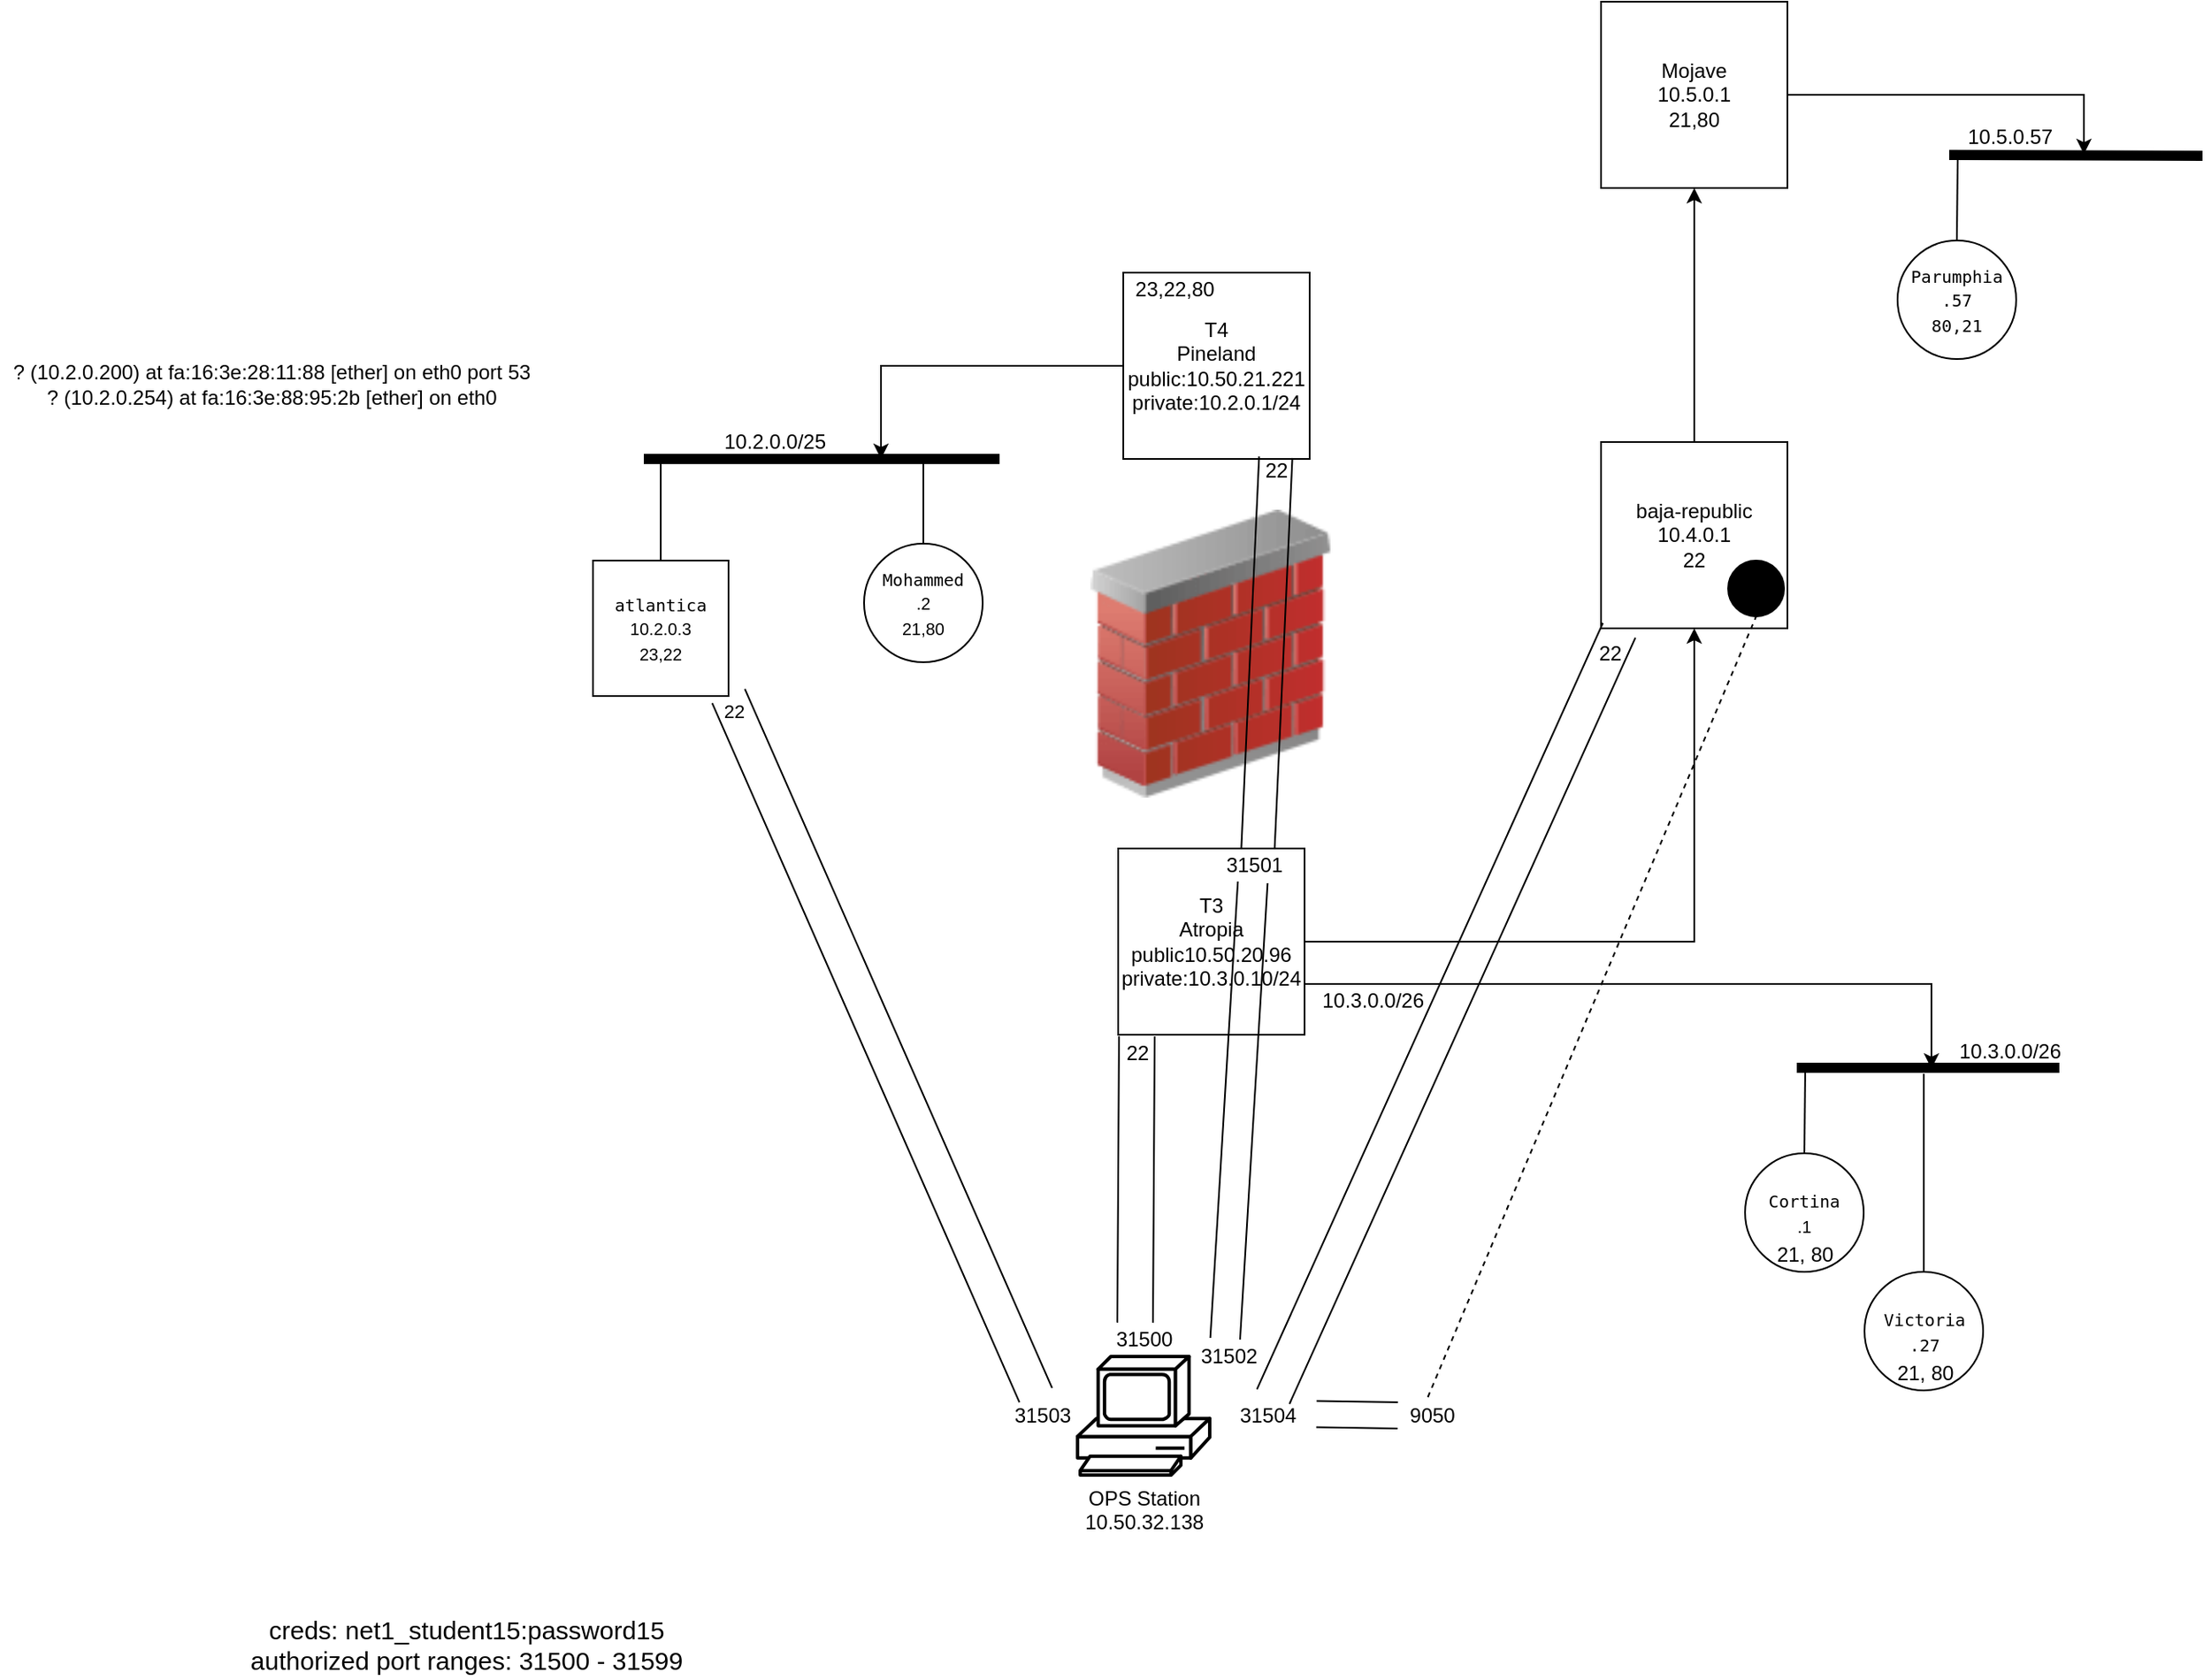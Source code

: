 <mxfile version="12.3.2" type="device" pages="2"><diagram id="91ohlkgHQXb2nLM_6oYO" name="Page-1"><mxGraphModel dx="3224" dy="1204" grid="1" gridSize="10" guides="1" tooltips="1" connect="1" arrows="1" fold="1" page="1" pageScale="1" pageWidth="850" pageHeight="1100" math="0" shadow="0"><root><mxCell id="0"/><mxCell id="1" parent="0"/><mxCell id="Xz3VAOscc7zMeLBLGxS7-1" value="OPS Station&lt;br&gt;10.50.32.138" style="shape=mxgraph.cisco.computers_and_peripherals.pc;html=1;dashed=0;strokeWidth=2;verticalLabelPosition=bottom;verticalAlign=top;" parent="1" vertex="1"><mxGeometry x="386" y="870" width="78" height="70" as="geometry"/></mxCell><mxCell id="Xz3VAOscc7zMeLBLGxS7-3" value="" style="endArrow=none;html=1;strokeWidth=6;entryX=0.875;entryY=0.975;entryDx=0;entryDy=0;entryPerimeter=0;" parent="1" target="Xz3VAOscc7zMeLBLGxS7-32" edge="1"><mxGeometry width="50" height="50" relative="1" as="geometry"><mxPoint x="810.5" y="699.5" as="sourcePoint"/><mxPoint x="1020.5" y="699.5" as="targetPoint"/></mxGeometry></mxCell><mxCell id="Xz3VAOscc7zMeLBLGxS7-31" value="" style="edgeStyle=orthogonalEdgeStyle;rounded=0;orthogonalLoop=1;jettySize=auto;html=1;strokeWidth=1;" parent="1" source="Xz3VAOscc7zMeLBLGxS7-9" edge="1"><mxGeometry relative="1" as="geometry"><mxPoint x="890" y="700" as="targetPoint"/><Array as="points"><mxPoint x="890" y="650"/><mxPoint x="890" y="690"/></Array></mxGeometry></mxCell><mxCell id="CPCv0aWdvtjb7i_cMjYF-17" value="" style="edgeStyle=orthogonalEdgeStyle;rounded=0;orthogonalLoop=1;jettySize=auto;html=1;" parent="1" source="Xz3VAOscc7zMeLBLGxS7-9" target="CPCv0aWdvtjb7i_cMjYF-16" edge="1"><mxGeometry relative="1" as="geometry"/></mxCell><mxCell id="Xz3VAOscc7zMeLBLGxS7-9" value="T3&lt;br&gt;Atropia&lt;br&gt;public10.50.20.96&lt;br&gt;private:10.3.0.10/24" style="whiteSpace=wrap;html=1;aspect=fixed;fillColor=none;" parent="1" vertex="1"><mxGeometry x="410" y="570" width="110" height="110" as="geometry"/></mxCell><mxCell id="CPCv0aWdvtjb7i_cMjYF-24" value="" style="edgeStyle=orthogonalEdgeStyle;rounded=0;orthogonalLoop=1;jettySize=auto;html=1;" parent="1" source="CPCv0aWdvtjb7i_cMjYF-16" target="CPCv0aWdvtjb7i_cMjYF-23" edge="1"><mxGeometry relative="1" as="geometry"/></mxCell><mxCell id="CPCv0aWdvtjb7i_cMjYF-16" value="baja-republic&lt;br&gt;10.4.0.1&lt;br&gt;22" style="whiteSpace=wrap;html=1;aspect=fixed;fillColor=none;" parent="1" vertex="1"><mxGeometry x="695" y="330" width="110" height="110" as="geometry"/></mxCell><mxCell id="3S-t_oQnNxsoU3P4NmjB-2" value="" style="edgeStyle=orthogonalEdgeStyle;rounded=0;orthogonalLoop=1;jettySize=auto;html=1;" parent="1" source="CPCv0aWdvtjb7i_cMjYF-23" edge="1"><mxGeometry relative="1" as="geometry"><mxPoint x="980" y="160" as="targetPoint"/><Array as="points"><mxPoint x="980" y="125"/></Array></mxGeometry></mxCell><mxCell id="CPCv0aWdvtjb7i_cMjYF-23" value="Mojave&lt;br&gt;10.5.0.1&lt;br&gt;21,80" style="whiteSpace=wrap;html=1;aspect=fixed;fillColor=none;" parent="1" vertex="1"><mxGeometry x="695" y="70" width="110" height="110" as="geometry"/></mxCell><mxCell id="Xz3VAOscc7zMeLBLGxS7-10" value="&lt;font&gt;&lt;span style=&quot;font-size: 15px&quot;&gt;creds: net1_student15:password15&lt;/span&gt;&lt;br&gt;&lt;span style=&quot;font-size: 15px&quot;&gt;authorized port ranges: 31500 - 31599&lt;/span&gt;&lt;br&gt;&lt;/font&gt;" style="text;html=1;align=center;verticalAlign=middle;resizable=0;points=[];;autosize=1;" parent="1" vertex="1"><mxGeometry x="-110" y="1020" width="270" height="40" as="geometry"/></mxCell><mxCell id="Xz3VAOscc7zMeLBLGxS7-14" value="10.3.0.0/26" style="text;html=1;align=center;verticalAlign=middle;resizable=0;points=[];;autosize=1;rotation=0;" parent="1" vertex="1"><mxGeometry x="520" y="650" width="80" height="20" as="geometry"/></mxCell><mxCell id="Xz3VAOscc7zMeLBLGxS7-16" value="22" style="text;html=1;align=center;verticalAlign=middle;resizable=0;points=[];;autosize=1;" parent="1" vertex="1"><mxGeometry x="406" y="681" width="30" height="20" as="geometry"/></mxCell><mxCell id="Xz3VAOscc7zMeLBLGxS7-17" value="31500" style="text;html=1;align=center;verticalAlign=middle;resizable=0;points=[];;autosize=1;" parent="1" vertex="1"><mxGeometry x="400" y="850" width="50" height="20" as="geometry"/></mxCell><mxCell id="Xz3VAOscc7zMeLBLGxS7-18" value="9050" style="text;html=1;align=center;verticalAlign=middle;resizable=0;points=[];;autosize=1;" parent="1" vertex="1"><mxGeometry x="575" y="895" width="40" height="20" as="geometry"/></mxCell><mxCell id="Xz3VAOscc7zMeLBLGxS7-23" value="" style="image;html=1;labelBackgroundColor=#ffffff;image=img/lib/clip_art/networking/Firewall_02_128x128.png" parent="1" vertex="1"><mxGeometry x="355" y="370" width="220" height="170" as="geometry"/></mxCell><mxCell id="Xz3VAOscc7zMeLBLGxS7-25" value="" style="endArrow=none;dashed=1;html=1;strokeWidth=1;entryX=0.5;entryY=1;entryDx=0;entryDy=0;exitX=0.444;exitY=-0.05;exitDx=0;exitDy=0;exitPerimeter=0;" parent="1" source="Xz3VAOscc7zMeLBLGxS7-18" target="Xz3VAOscc7zMeLBLGxS7-24" edge="1"><mxGeometry width="50" height="50" relative="1" as="geometry"><mxPoint x="290" y="780" as="sourcePoint"/><mxPoint x="340" y="730" as="targetPoint"/></mxGeometry></mxCell><mxCell id="Xz3VAOscc7zMeLBLGxS7-29" value="&lt;font style=&quot;font-size: 10px&quot;&gt;&lt;span class=&quot;challenge-desc&quot; style=&quot;white-space: normal&quot;&gt;&lt;code&gt;Cortina&lt;/code&gt;&lt;/span&gt;&lt;br style=&quot;white-space: normal&quot;&gt;&lt;span style=&quot;white-space: normal&quot;&gt;.1&lt;/span&gt;&lt;/font&gt;" style="ellipse;whiteSpace=wrap;html=1;aspect=fixed;fillColor=none;" parent="1" vertex="1"><mxGeometry x="780" y="750" width="70" height="70" as="geometry"/></mxCell><mxCell id="Xz3VAOscc7zMeLBLGxS7-32" value="10.3.0.0/26" style="text;html=1;align=center;verticalAlign=middle;resizable=0;points=[];;autosize=1;rotation=0;" parent="1" vertex="1"><mxGeometry x="895.5" y="680" width="80" height="20" as="geometry"/></mxCell><mxCell id="Xz3VAOscc7zMeLBLGxS7-34" value="&lt;span style=&quot;font-family: monospace ; font-size: 10px&quot;&gt;Victoria&lt;/span&gt;&lt;br style=&quot;font-family: monospace ; font-size: 10px&quot;&gt;&lt;span style=&quot;font-family: monospace ; font-size: 10px&quot;&gt;.27&lt;/span&gt;" style="ellipse;whiteSpace=wrap;html=1;aspect=fixed;fillColor=none;" parent="1" vertex="1"><mxGeometry x="850.5" y="820" width="70" height="70" as="geometry"/></mxCell><mxCell id="Xz3VAOscc7zMeLBLGxS7-38" value="" style="endArrow=none;html=1;strokeWidth=1;exitX=0.5;exitY=0;exitDx=0;exitDy=0;" parent="1" source="Xz3VAOscc7zMeLBLGxS7-29" edge="1"><mxGeometry width="50" height="50" relative="1" as="geometry"><mxPoint x="765.5" y="900" as="sourcePoint"/><mxPoint x="815.5" y="700" as="targetPoint"/></mxGeometry></mxCell><mxCell id="Xz3VAOscc7zMeLBLGxS7-39" value="" style="endArrow=none;html=1;strokeWidth=1;exitX=0.5;exitY=0;exitDx=0;exitDy=0;" parent="1" source="Xz3VAOscc7zMeLBLGxS7-34" edge="1"><mxGeometry width="50" height="50" relative="1" as="geometry"><mxPoint x="875.5" y="770" as="sourcePoint"/><mxPoint x="885.5" y="703" as="targetPoint"/></mxGeometry></mxCell><mxCell id="Xz3VAOscc7zMeLBLGxS7-40" value="" style="group" parent="1" vertex="1" connectable="0"><mxGeometry x="413" y="230" width="130" height="110" as="geometry"/></mxCell><mxCell id="QVXOhN4JBXscA9a995IE-8" value="" style="edgeStyle=orthogonalEdgeStyle;rounded=0;orthogonalLoop=1;jettySize=auto;html=1;" parent="Xz3VAOscc7zMeLBLGxS7-40" source="Xz3VAOscc7zMeLBLGxS7-12" edge="1"><mxGeometry relative="1" as="geometry"><mxPoint x="-143" y="110" as="targetPoint"/><Array as="points"><mxPoint x="-143" y="55"/></Array></mxGeometry></mxCell><mxCell id="Xz3VAOscc7zMeLBLGxS7-12" value="T4&lt;br&gt;Pineland&lt;br&gt;public:10.50.21.221&lt;br&gt;private:10.2.0.1/24" style="whiteSpace=wrap;html=1;aspect=fixed;fillColor=none;" parent="Xz3VAOscc7zMeLBLGxS7-40" vertex="1"><mxGeometry width="110" height="110" as="geometry"/></mxCell><mxCell id="Xz3VAOscc7zMeLBLGxS7-13" value="23,22,80" style="text;html=1;align=center;verticalAlign=middle;resizable=0;points=[];;autosize=1;" parent="Xz3VAOscc7zMeLBLGxS7-40" vertex="1"><mxGeometry width="60" height="20" as="geometry"/></mxCell><mxCell id="QVXOhN4JBXscA9a995IE-1" value="" style="shape=link;html=1;entryX=0.1;entryY=1.009;entryDx=0;entryDy=0;entryPerimeter=0;exitX=0.4;exitY=0;exitDx=0;exitDy=0;exitPerimeter=0;width=21.034;" parent="1" source="Xz3VAOscc7zMeLBLGxS7-17" target="Xz3VAOscc7zMeLBLGxS7-9" edge="1"><mxGeometry width="50" height="50" relative="1" as="geometry"><mxPoint x="340" y="810" as="sourcePoint"/><mxPoint x="390" y="760" as="targetPoint"/></mxGeometry></mxCell><mxCell id="QVXOhN4JBXscA9a995IE-3" value="" style="endArrow=none;html=1;strokeWidth=6;" parent="1" edge="1"><mxGeometry width="50" height="50" relative="1" as="geometry"><mxPoint x="130" y="340" as="sourcePoint"/><mxPoint x="340" y="340" as="targetPoint"/></mxGeometry></mxCell><mxCell id="QVXOhN4JBXscA9a995IE-5" value="10.2.0.0/25" style="text;html=1;align=center;verticalAlign=middle;resizable=0;points=[];;autosize=1;rotation=0;" parent="1" vertex="1"><mxGeometry x="167" y="320" width="80" height="20" as="geometry"/></mxCell><mxCell id="QVXOhN4JBXscA9a995IE-10" value="&lt;font style=&quot;font-size: 10px&quot;&gt;&lt;span class=&quot;challenge-desc&quot;&gt;&lt;code&gt;Mohammed&lt;/code&gt;&lt;/span&gt;&lt;span&gt;&lt;br&gt;.2&lt;br&gt;21,80&lt;br&gt;&lt;/span&gt;&lt;/font&gt;" style="ellipse;whiteSpace=wrap;html=1;aspect=fixed;fillColor=none;" parent="1" vertex="1"><mxGeometry x="260" y="390" width="70" height="70" as="geometry"/></mxCell><mxCell id="QVXOhN4JBXscA9a995IE-11" value="" style="endArrow=none;html=1;strokeWidth=1;exitX=0.5;exitY=0;exitDx=0;exitDy=0;" parent="1" source="QVXOhN4JBXscA9a995IE-10" edge="1"><mxGeometry width="50" height="50" relative="1" as="geometry"><mxPoint x="95.5" y="540" as="sourcePoint"/><mxPoint x="295" y="340" as="targetPoint"/></mxGeometry></mxCell><mxCell id="o4HDKn_0PLc18p3Muflj-1" value="" style="shape=link;html=1;entryX=0.818;entryY=0.991;entryDx=0;entryDy=0;entryPerimeter=0;exitX=0.75;exitY=0;exitDx=0;exitDy=0;width=19.655;" parent="1" source="Xz3VAOscc7zMeLBLGxS7-9" target="Xz3VAOscc7zMeLBLGxS7-12" edge="1"><mxGeometry width="50" height="50" relative="1" as="geometry"><mxPoint x="580" y="450" as="sourcePoint"/><mxPoint x="630" y="400" as="targetPoint"/></mxGeometry></mxCell><mxCell id="o4HDKn_0PLc18p3Muflj-2" value="31501" style="text;html=1;align=center;verticalAlign=middle;resizable=0;points=[];autosize=1;" parent="1" vertex="1"><mxGeometry x="465" y="570" width="50" height="20" as="geometry"/></mxCell><mxCell id="o4HDKn_0PLc18p3Muflj-3" value="22" style="text;html=1;align=center;verticalAlign=middle;resizable=0;points=[];autosize=1;" parent="1" vertex="1"><mxGeometry x="488" y="337" width="30" height="20" as="geometry"/></mxCell><mxCell id="o4HDKn_0PLc18p3Muflj-12" value="31502" style="text;html=1;align=center;verticalAlign=middle;resizable=0;points=[];autosize=1;" parent="1" vertex="1"><mxGeometry x="450" y="860" width="50" height="20" as="geometry"/></mxCell><mxCell id="o4HDKn_0PLc18p3Muflj-13" value="" style="shape=link;html=1;width=17.586;exitX=0.463;exitY=-0.025;exitDx=0;exitDy=0;exitPerimeter=0;" parent="1" source="o4HDKn_0PLc18p3Muflj-12" target="o4HDKn_0PLc18p3Muflj-2" edge="1"><mxGeometry width="50" height="50" relative="1" as="geometry"><mxPoint x="490" y="858" as="sourcePoint"/><mxPoint x="516" y="680" as="targetPoint"/></mxGeometry></mxCell><mxCell id="o4HDKn_0PLc18p3Muflj-17" value="" style="shape=link;html=1;width=15.517;entryX=1.08;entryY=0.45;entryDx=0;entryDy=0;entryPerimeter=0;" parent="1" source="Xz3VAOscc7zMeLBLGxS7-18" target="CPCv0aWdvtjb7i_cMjYF-18" edge="1"><mxGeometry width="50" height="50" relative="1" as="geometry"><mxPoint x="531.65" y="884.19" as="sourcePoint"/><mxPoint x="390" y="860" as="targetPoint"/></mxGeometry></mxCell><mxCell id="CPCv0aWdvtjb7i_cMjYF-3" value="21, 80" style="text;html=1;align=center;verticalAlign=middle;resizable=0;points=[];autosize=1;" parent="1" vertex="1"><mxGeometry x="790" y="800" width="50" height="20" as="geometry"/></mxCell><mxCell id="CPCv0aWdvtjb7i_cMjYF-6" value="21, 80" style="text;html=1;align=center;verticalAlign=middle;resizable=0;points=[];autosize=1;" parent="1" vertex="1"><mxGeometry x="860.5" y="870" width="50" height="20" as="geometry"/></mxCell><mxCell id="CPCv0aWdvtjb7i_cMjYF-9" value="" style="endArrow=none;html=1;strokeWidth=1;exitX=0.5;exitY=0;exitDx=0;exitDy=0;" parent="1" source="CPCv0aWdvtjb7i_cMjYF-10" edge="1"><mxGeometry width="50" height="50" relative="1" as="geometry"><mxPoint x="130" y="390.0" as="sourcePoint"/><mxPoint x="140" y="340" as="targetPoint"/></mxGeometry></mxCell><mxCell id="CPCv0aWdvtjb7i_cMjYF-10" value="&lt;font face=&quot;monospace&quot; style=&quot;font-size: 10px ; font-style: normal ; font-weight: 400 ; letter-spacing: normal ; text-align: center ; text-indent: 0px ; text-transform: none ; word-spacing: 0px&quot;&gt;atlantica&lt;br&gt;&lt;/font&gt;&lt;span style=&quot;font-family: &amp;#34;helvetica&amp;#34; ; font-size: 10px ; font-style: normal ; font-weight: 400 ; letter-spacing: normal ; text-align: center ; text-indent: 0px ; text-transform: none ; word-spacing: 0px ; float: none ; display: inline&quot;&gt;10.2.0.3&lt;/span&gt;&lt;br style=&quot;font-family: &amp;#34;helvetica&amp;#34; ; font-size: 10px ; font-style: normal ; font-weight: 400 ; letter-spacing: normal ; text-align: center ; text-indent: 0px ; text-transform: none ; word-spacing: 0px&quot;&gt;&lt;span style=&quot;font-family: &amp;#34;helvetica&amp;#34; ; font-size: 10px ; font-style: normal ; font-weight: 400 ; letter-spacing: normal ; text-align: center ; text-indent: 0px ; text-transform: none ; word-spacing: 0px ; float: none ; display: inline&quot;&gt;23,22&lt;/span&gt;" style="whiteSpace=wrap;html=1;aspect=fixed;" parent="1" vertex="1"><mxGeometry x="100" y="400" width="80" height="80" as="geometry"/></mxCell><mxCell id="CPCv0aWdvtjb7i_cMjYF-11" value="31503" style="text;html=1;align=center;verticalAlign=middle;resizable=0;points=[];autosize=1;" parent="1" vertex="1"><mxGeometry x="340" y="895" width="50" height="20" as="geometry"/></mxCell><mxCell id="CPCv0aWdvtjb7i_cMjYF-13" value="" style="shape=link;html=1;entryX=1;entryY=1;entryDx=0;entryDy=0;exitX=0.427;exitY=-0.108;exitDx=0;exitDy=0;exitPerimeter=0;width=21.034;" parent="1" source="CPCv0aWdvtjb7i_cMjYF-11" target="CPCv0aWdvtjb7i_cMjYF-10" edge="1"><mxGeometry width="50" height="50" relative="1" as="geometry"><mxPoint x="330" y="630" as="sourcePoint"/><mxPoint x="380" y="580" as="targetPoint"/></mxGeometry></mxCell><mxCell id="CPCv0aWdvtjb7i_cMjYF-14" value="22" style="edgeLabel;html=1;align=center;verticalAlign=middle;resizable=0;points=[];" parent="CPCv0aWdvtjb7i_cMjYF-13" vertex="1" connectable="0"><mxGeometry x="0.957" y="2" relative="1" as="geometry"><mxPoint x="1" y="-1" as="offset"/></mxGeometry></mxCell><mxCell id="CPCv0aWdvtjb7i_cMjYF-18" value="31504" style="text;html=1;align=center;verticalAlign=middle;resizable=0;points=[];autosize=1;" parent="1" vertex="1"><mxGeometry x="473" y="895" width="50" height="20" as="geometry"/></mxCell><mxCell id="CPCv0aWdvtjb7i_cMjYF-19" value="22" style="text;html=1;align=center;verticalAlign=middle;resizable=0;points=[];;autosize=1;" parent="1" vertex="1"><mxGeometry x="685" y="445" width="30" height="20" as="geometry"/></mxCell><mxCell id="CPCv0aWdvtjb7i_cMjYF-20" value="" style="shape=link;html=1;entryX=0.097;entryY=1.011;entryDx=0;entryDy=0;entryPerimeter=0;exitX=0.57;exitY=-0.067;exitDx=0;exitDy=0;exitPerimeter=0;width=21.034;" parent="1" source="CPCv0aWdvtjb7i_cMjYF-18" target="CPCv0aWdvtjb7i_cMjYF-16" edge="1"><mxGeometry width="50" height="50" relative="1" as="geometry"><mxPoint x="559" y="880" as="sourcePoint"/><mxPoint x="560.0" y="710.99" as="targetPoint"/></mxGeometry></mxCell><mxCell id="Xz3VAOscc7zMeLBLGxS7-24" value="" style="ellipse;whiteSpace=wrap;html=1;aspect=fixed;fillColor=#000000;" parent="1" vertex="1"><mxGeometry x="770" y="400" width="33" height="33" as="geometry"/></mxCell><mxCell id="CPCv0aWdvtjb7i_cMjYF-25" value="&lt;div&gt;? (10.2.0.200) at fa:16:3e:28:11:88 [ether] on eth0 port 53&lt;/div&gt;&lt;div&gt;&lt;div&gt;? (10.2.0.254) at fa:16:3e:88:95:2b [ether] on eth0&lt;/div&gt;&lt;/div&gt;" style="text;html=1;align=center;verticalAlign=middle;resizable=0;points=[];autosize=1;" parent="1" vertex="1"><mxGeometry x="-250" y="281" width="320" height="30" as="geometry"/></mxCell><mxCell id="3S-t_oQnNxsoU3P4NmjB-3" value="" style="endArrow=none;html=1;strokeWidth=6;" parent="1" edge="1"><mxGeometry width="50" height="50" relative="1" as="geometry"><mxPoint x="900.5" y="160.5" as="sourcePoint"/><mxPoint x="1050" y="161" as="targetPoint"/></mxGeometry></mxCell><mxCell id="3S-t_oQnNxsoU3P4NmjB-4" value="&lt;font face=&quot;monospace&quot;&gt;&lt;span style=&quot;font-size: 10px&quot;&gt;Parumphia&lt;br&gt;.57&lt;br&gt;80,21&lt;br&gt;&lt;/span&gt;&lt;/font&gt;" style="ellipse;whiteSpace=wrap;html=1;aspect=fixed;fillColor=none;" parent="1" vertex="1"><mxGeometry x="870" y="211" width="70" height="70" as="geometry"/></mxCell><mxCell id="3S-t_oQnNxsoU3P4NmjB-5" value="10.5.0.57" style="text;html=1;align=center;verticalAlign=middle;resizable=0;points=[];;autosize=1;rotation=0;" parent="1" vertex="1"><mxGeometry x="900.5" y="140" width="70" height="20" as="geometry"/></mxCell><mxCell id="3S-t_oQnNxsoU3P4NmjB-6" value="" style="endArrow=none;html=1;strokeWidth=1;exitX=0.5;exitY=0;exitDx=0;exitDy=0;" parent="1" source="3S-t_oQnNxsoU3P4NmjB-4" edge="1"><mxGeometry width="50" height="50" relative="1" as="geometry"><mxPoint x="855.5" y="361" as="sourcePoint"/><mxPoint x="905.5" y="161" as="targetPoint"/></mxGeometry></mxCell></root></mxGraphModel></diagram><diagram id="j5FO1ESm50NwrK5ix9Zv" name="Page-2"><mxGraphModel dx="1662" dy="843" grid="1" gridSize="10" guides="1" tooltips="1" connect="1" arrows="1" fold="1" page="1" pageScale="1" pageWidth="850" pageHeight="1100" math="0" shadow="0"><root><mxCell id="rIO_03G1BF6e_N8YadrE-0"/><mxCell id="rIO_03G1BF6e_N8YadrE-1" parent="rIO_03G1BF6e_N8YadrE-0"/><mxCell id="hIhb15WYs81eP6eAGYaJ-0" value="OPS Station&lt;br&gt;10.50.32.138" style="shape=mxgraph.cisco.computers_and_peripherals.pc;html=1;dashed=0;strokeWidth=2;verticalLabelPosition=bottom;verticalAlign=top;" parent="rIO_03G1BF6e_N8YadrE-1" vertex="1"><mxGeometry x="671.5" y="830" width="78" height="70" as="geometry"/></mxCell><mxCell id="LxSk-LvatUqRa9hijLjz-7" value="" style="edgeStyle=orthogonalEdgeStyle;rounded=0;orthogonalLoop=1;jettySize=auto;html=1;exitX=0.25;exitY=0;exitDx=0;exitDy=0;" parent="rIO_03G1BF6e_N8YadrE-1" source="hIhb15WYs81eP6eAGYaJ-3" edge="1"><mxGeometry relative="1" as="geometry"><mxPoint x="481.5" y="331" as="targetPoint"/><Array as="points"><mxPoint x="683.5" y="300"/><mxPoint x="481.5" y="300"/></Array></mxGeometry></mxCell><mxCell id="hIhb15WYs81eP6eAGYaJ-3" value="&lt;span style=&quot;text-align: left&quot;&gt;T5&lt;br&gt;cctc-net-ssh-01&lt;br&gt;float: 10.50.20.200&lt;/span&gt;&lt;br style=&quot;text-align: left&quot;&gt;&lt;span style=&quot;text-align: left&quot;&gt;private: 192.168.0.10/24&lt;br&gt;23,22,80&lt;/span&gt;" style="whiteSpace=wrap;html=1;aspect=fixed;" parent="rIO_03G1BF6e_N8YadrE-1" vertex="1"><mxGeometry x="655.5" y="550" width="110" height="110" as="geometry"/></mxCell><mxCell id="LxSk-LvatUqRa9hijLjz-0" value="31500" style="text;html=1;align=center;verticalAlign=middle;resizable=0;points=[];;autosize=1;" parent="rIO_03G1BF6e_N8YadrE-1" vertex="1"><mxGeometry x="746.5" y="826" width="50" height="20" as="geometry"/></mxCell><mxCell id="LxSk-LvatUqRa9hijLjz-1" value="22" style="text;html=1;align=center;verticalAlign=middle;resizable=0;points=[];;autosize=1;" parent="rIO_03G1BF6e_N8YadrE-1" vertex="1"><mxGeometry x="749.5" y="660" width="30" height="20" as="geometry"/></mxCell><mxCell id="LxSk-LvatUqRa9hijLjz-2" value="" style="shape=link;html=1;exitX=0.48;exitY=-0.05;exitDx=0;exitDy=0;exitPerimeter=0;width=20;" parent="rIO_03G1BF6e_N8YadrE-1" source="LxSk-LvatUqRa9hijLjz-0" target="LxSk-LvatUqRa9hijLjz-1" edge="1"><mxGeometry width="50" height="50" relative="1" as="geometry"><mxPoint x="751.5" y="780" as="sourcePoint"/><mxPoint x="801.5" y="730" as="targetPoint"/></mxGeometry></mxCell><mxCell id="LxSk-LvatUqRa9hijLjz-4" value="" style="shape=link;html=1;width=8.333;entryX=-0.016;entryY=0.734;entryDx=0;entryDy=0;entryPerimeter=0;" parent="rIO_03G1BF6e_N8YadrE-1" target="nPPtbfu573oUpX0tVFS6-49" edge="1"><mxGeometry width="50" height="50" relative="1" as="geometry"><mxPoint x="481.5" y="879.5" as="sourcePoint"/><mxPoint x="531.5" y="879.5" as="targetPoint"/></mxGeometry></mxCell><mxCell id="nPPtbfu573oUpX0tVFS6-33" value="9050" style="text;html=1;align=center;verticalAlign=middle;resizable=0;points=[];;labelBackgroundColor=#ffffff;" parent="LxSk-LvatUqRa9hijLjz-4" vertex="1" connectable="0"><mxGeometry x="0.007" y="10" relative="1" as="geometry"><mxPoint as="offset"/></mxGeometry></mxCell><mxCell id="LxSk-LvatUqRa9hijLjz-8" value="" style="endArrow=none;html=1;strokeWidth=5;" parent="rIO_03G1BF6e_N8YadrE-1" edge="1"><mxGeometry width="50" height="50" relative="1" as="geometry"><mxPoint x="341.5" y="333" as="sourcePoint"/><mxPoint x="581.5" y="333" as="targetPoint"/></mxGeometry></mxCell><mxCell id="nPPtbfu573oUpX0tVFS6-36" value="" style="edgeStyle=orthogonalEdgeStyle;rounded=0;orthogonalLoop=1;jettySize=auto;html=1;strokeWidth=1;entryX=1;entryY=0.5;entryDx=0;entryDy=0;" parent="rIO_03G1BF6e_N8YadrE-1" source="nPPtbfu573oUpX0tVFS6-0" target="nPPtbfu573oUpX0tVFS6-34" edge="1"><mxGeometry relative="1" as="geometry"><mxPoint x="121.5" y="406" as="targetPoint"/></mxGeometry></mxCell><mxCell id="nPPtbfu573oUpX0tVFS6-0" value="&lt;font face=&quot;monospace&quot;&gt;&lt;span style=&quot;font-size: 10px&quot;&gt;cctc-net-ssh-02&lt;br&gt;&lt;/span&gt;&lt;/font&gt;(1st pivot)&lt;br&gt;.20&lt;br&gt;21,80,3333(ssh)" style="ellipse;whiteSpace=wrap;html=1;aspect=fixed;fillColor=none;" parent="rIO_03G1BF6e_N8YadrE-1" vertex="1"><mxGeometry x="201.5" y="351" width="110" height="110" as="geometry"/></mxCell><mxCell id="nPPtbfu573oUpX0tVFS6-1" value="" style="endArrow=none;html=1;strokeWidth=1;exitX=1;exitY=0;exitDx=0;exitDy=0;" parent="rIO_03G1BF6e_N8YadrE-1" source="nPPtbfu573oUpX0tVFS6-0" edge="1"><mxGeometry width="50" height="50" relative="1" as="geometry"><mxPoint x="336.5" y="400" as="sourcePoint"/><mxPoint x="346.5" y="333" as="targetPoint"/></mxGeometry></mxCell><mxCell id="nPPtbfu573oUpX0tVFS6-2" value="&lt;font face=&quot;monospace&quot;&gt;&lt;span style=&quot;font-size: 10px&quot;&gt;?&lt;br&gt;&lt;/span&gt;&lt;/font&gt;.30&lt;br&gt;80,4444" style="ellipse;whiteSpace=wrap;html=1;aspect=fixed;fillColor=none;" parent="rIO_03G1BF6e_N8YadrE-1" vertex="1"><mxGeometry x="256.5" y="520" width="70" height="70" as="geometry"/></mxCell><mxCell id="nPPtbfu573oUpX0tVFS6-3" value="" style="endArrow=none;html=1;strokeWidth=1;exitX=0.5;exitY=0;exitDx=0;exitDy=0;" parent="rIO_03G1BF6e_N8YadrE-1" source="nPPtbfu573oUpX0tVFS6-2" edge="1"><mxGeometry width="50" height="50" relative="1" as="geometry"><mxPoint x="386.5" y="400" as="sourcePoint"/><mxPoint x="396.5" y="333" as="targetPoint"/></mxGeometry></mxCell><mxCell id="nPPtbfu573oUpX0tVFS6-17" value="" style="edgeStyle=orthogonalEdgeStyle;rounded=0;orthogonalLoop=1;jettySize=auto;html=1;strokeWidth=1;exitX=0.5;exitY=1;exitDx=0;exitDy=0;" parent="rIO_03G1BF6e_N8YadrE-1" source="nPPtbfu573oUpX0tVFS6-4" edge="1"><mxGeometry relative="1" as="geometry"><mxPoint x="381.5" y="611" as="sourcePoint"/><mxPoint x="306.5" y="671" as="targetPoint"/><Array as="points"><mxPoint x="406.5" y="631"/><mxPoint x="306.5" y="631"/></Array></mxGeometry></mxCell><mxCell id="nPPtbfu573oUpX0tVFS6-4" value="&lt;font face=&quot;monospace&quot;&gt;&lt;span style=&quot;font-size: 10px&quot;&gt;cctc-net-ssh-04&lt;/span&gt;&lt;br&gt;&lt;/font&gt;.40&lt;br&gt;80,&lt;br&gt;5555(ssh)" style="ellipse;whiteSpace=wrap;html=1;aspect=fixed;fillColor=none;" parent="rIO_03G1BF6e_N8YadrE-1" vertex="1"><mxGeometry x="351.5" y="440" width="110" height="110" as="geometry"/></mxCell><mxCell id="nPPtbfu573oUpX0tVFS6-5" value="" style="endArrow=none;html=1;strokeWidth=1;exitX=0.5;exitY=0;exitDx=0;exitDy=0;entryX=1;entryY=1;entryDx=0;entryDy=0;entryPerimeter=0;" parent="rIO_03G1BF6e_N8YadrE-1" source="nPPtbfu573oUpX0tVFS6-4" target="nPPtbfu573oUpX0tVFS6-15" edge="1"><mxGeometry width="50" height="50" relative="1" as="geometry"><mxPoint x="426.5" y="406.5" as="sourcePoint"/><mxPoint x="436.5" y="339.5" as="targetPoint"/></mxGeometry></mxCell><mxCell id="nPPtbfu573oUpX0tVFS6-6" value="&lt;font face=&quot;monospace&quot;&gt;&lt;span style=&quot;font-size: 10px&quot;&gt;?&lt;br&gt;&lt;/span&gt;&lt;/font&gt;.200" style="ellipse;whiteSpace=wrap;html=1;aspect=fixed;fillColor=none;" parent="rIO_03G1BF6e_N8YadrE-1" vertex="1"><mxGeometry x="446.5" y="376.5" width="70" height="70" as="geometry"/></mxCell><mxCell id="nPPtbfu573oUpX0tVFS6-7" value="" style="endArrow=none;html=1;strokeWidth=1;exitX=0.5;exitY=0;exitDx=0;exitDy=0;" parent="rIO_03G1BF6e_N8YadrE-1" source="nPPtbfu573oUpX0tVFS6-6" edge="1"><mxGeometry width="50" height="50" relative="1" as="geometry"><mxPoint x="471.5" y="400" as="sourcePoint"/><mxPoint x="481.5" y="333" as="targetPoint"/></mxGeometry></mxCell><mxCell id="nPPtbfu573oUpX0tVFS6-8" value="&lt;font face=&quot;monospace&quot;&gt;&lt;span style=&quot;font-size: 10px&quot;&gt;?&lt;br&gt;&lt;/span&gt;&lt;/font&gt;.201" style="ellipse;whiteSpace=wrap;html=1;aspect=fixed;fillColor=none;" parent="rIO_03G1BF6e_N8YadrE-1" vertex="1"><mxGeometry x="491.5" y="450" width="70" height="70" as="geometry"/></mxCell><mxCell id="nPPtbfu573oUpX0tVFS6-9" value="" style="endArrow=none;html=1;strokeWidth=1;exitX=0.5;exitY=0;exitDx=0;exitDy=0;" parent="rIO_03G1BF6e_N8YadrE-1" source="nPPtbfu573oUpX0tVFS6-8" edge="1"><mxGeometry width="50" height="50" relative="1" as="geometry"><mxPoint x="516.5" y="396.5" as="sourcePoint"/><mxPoint x="526.5" y="333" as="targetPoint"/></mxGeometry></mxCell><mxCell id="nPPtbfu573oUpX0tVFS6-10" value="&lt;font face=&quot;monospace&quot;&gt;&lt;span style=&quot;font-size: 10px&quot;&gt;?&lt;br&gt;&lt;/span&gt;&lt;/font&gt;.254" style="ellipse;whiteSpace=wrap;html=1;aspect=fixed;fillColor=none;" parent="rIO_03G1BF6e_N8YadrE-1" vertex="1"><mxGeometry x="531.5" y="376.5" width="70" height="70" as="geometry"/></mxCell><mxCell id="nPPtbfu573oUpX0tVFS6-11" value="" style="endArrow=none;html=1;strokeWidth=1;exitX=0.5;exitY=0;exitDx=0;exitDy=0;" parent="rIO_03G1BF6e_N8YadrE-1" source="nPPtbfu573oUpX0tVFS6-10" edge="1"><mxGeometry width="50" height="50" relative="1" as="geometry"><mxPoint x="556.5" y="400" as="sourcePoint"/><mxPoint x="566.5" y="333" as="targetPoint"/></mxGeometry></mxCell><mxCell id="nPPtbfu573oUpX0tVFS6-15" value="192.168.0.0/24" style="text;html=1;align=center;verticalAlign=middle;resizable=0;points=[];;autosize=1;" parent="rIO_03G1BF6e_N8YadrE-1" vertex="1"><mxGeometry x="336.5" y="311" width="100" height="20" as="geometry"/></mxCell><mxCell id="nPPtbfu573oUpX0tVFS6-18" value="" style="endArrow=none;html=1;strokeWidth=5;" parent="rIO_03G1BF6e_N8YadrE-1" edge="1"><mxGeometry width="50" height="50" relative="1" as="geometry"><mxPoint x="286.5" y="676" as="sourcePoint"/><mxPoint x="396.5" y="675.5" as="targetPoint"/></mxGeometry></mxCell><mxCell id="nPPtbfu573oUpX0tVFS6-19" value="172.16.0.0/24" style="text;html=1;align=center;verticalAlign=middle;resizable=0;points=[];;autosize=1;" parent="rIO_03G1BF6e_N8YadrE-1" vertex="1"><mxGeometry x="120" y="769" width="90" height="20" as="geometry"/></mxCell><mxCell id="nPPtbfu573oUpX0tVFS6-20" value="31501 to 192.168.0.20" style="text;html=1;align=center;verticalAlign=middle;resizable=0;points=[];;autosize=1;" parent="rIO_03G1BF6e_N8YadrE-1" vertex="1"><mxGeometry x="531.5" y="806" width="140" height="20" as="geometry"/></mxCell><mxCell id="nPPtbfu573oUpX0tVFS6-26" value="31502 to 192.168.0.40" style="text;html=1;align=center;verticalAlign=middle;resizable=0;points=[];;autosize=1;" parent="rIO_03G1BF6e_N8YadrE-1" vertex="1"><mxGeometry x="531.5" y="826" width="140" height="20" as="geometry"/></mxCell><mxCell id="nPPtbfu573oUpX0tVFS6-34" value="192.168.0.50" style="whiteSpace=wrap;html=1;aspect=fixed;fillColor=#FFFFFF;" parent="rIO_03G1BF6e_N8YadrE-1" vertex="1"><mxGeometry x="51.5" y="366" width="80" height="80" as="geometry"/></mxCell><mxCell id="nPPtbfu573oUpX0tVFS6-53" value="" style="edgeStyle=orthogonalEdgeStyle;rounded=0;orthogonalLoop=1;jettySize=auto;html=1;strokeWidth=1;" parent="rIO_03G1BF6e_N8YadrE-1" source="nPPtbfu573oUpX0tVFS6-37" edge="1"><mxGeometry relative="1" as="geometry"><mxPoint x="120" y="790" as="targetPoint"/><Array as="points"><mxPoint x="120" y="760"/></Array></mxGeometry></mxCell><mxCell id="nPPtbfu573oUpX0tVFS6-37" value="&lt;font face=&quot;monospace&quot;&gt;&lt;span style=&quot;font-size: 10px&quot;&gt;cctc-net-ssh-06&lt;br&gt;&lt;/span&gt;&lt;/font&gt;.60&lt;br&gt;80,21,23,22" style="ellipse;whiteSpace=wrap;html=1;aspect=fixed;fillColor=none;" parent="rIO_03G1BF6e_N8YadrE-1" vertex="1"><mxGeometry x="241.5" y="726" width="100" height="100" as="geometry"/></mxCell><mxCell id="nPPtbfu573oUpX0tVFS6-38" value="" style="endArrow=none;html=1;strokeWidth=1;exitX=0.5;exitY=0;exitDx=0;exitDy=0;" parent="rIO_03G1BF6e_N8YadrE-1" source="nPPtbfu573oUpX0tVFS6-37" edge="1"><mxGeometry width="50" height="50" relative="1" as="geometry"><mxPoint x="281.5" y="743" as="sourcePoint"/><mxPoint x="291.5" y="676" as="targetPoint"/></mxGeometry></mxCell><mxCell id="nPPtbfu573oUpX0tVFS6-39" value="inner Network" style="text;html=1;align=center;verticalAlign=middle;resizable=0;points=[];;autosize=1;" parent="rIO_03G1BF6e_N8YadrE-1" vertex="1"><mxGeometry x="406.5" y="650" width="90" height="20" as="geometry"/></mxCell><mxCell id="nPPtbfu573oUpX0tVFS6-41" value="31503 to 172.16.0.60 (via 23)" style="text;html=1;align=center;verticalAlign=middle;resizable=0;points=[];;autosize=1;" parent="rIO_03G1BF6e_N8YadrE-1" vertex="1"><mxGeometry x="506.5" y="845" width="170" height="20" as="geometry"/></mxCell><mxCell id="nPPtbfu573oUpX0tVFS6-44" value="172.16.0.254" style="text;html=1;align=center;verticalAlign=middle;resizable=0;points=[];;autosize=1;" parent="rIO_03G1BF6e_N8YadrE-1" vertex="1"><mxGeometry x="346.5" y="803" width="90" height="20" as="geometry"/></mxCell><mxCell id="nPPtbfu573oUpX0tVFS6-46" value="172.16.0.201" style="text;html=1;align=center;verticalAlign=middle;resizable=0;points=[];;autosize=1;" parent="rIO_03G1BF6e_N8YadrE-1" vertex="1"><mxGeometry x="344.5" y="789" width="90" height="20" as="geometry"/></mxCell><mxCell id="nPPtbfu573oUpX0tVFS6-47" value="172.16.0.200" style="text;html=1;align=center;verticalAlign=middle;resizable=0;points=[];;autosize=1;" parent="rIO_03G1BF6e_N8YadrE-1" vertex="1"><mxGeometry x="346.5" y="773" width="90" height="20" as="geometry"/></mxCell><mxCell id="nPPtbfu573oUpX0tVFS6-48" value="31555 to .60 ssh" style="text;html=1;align=center;verticalAlign=middle;resizable=0;points=[];;autosize=1;" parent="rIO_03G1BF6e_N8YadrE-1" vertex="1"><mxGeometry x="416.5" y="545" width="100" height="20" as="geometry"/></mxCell><mxCell id="nPPtbfu573oUpX0tVFS6-49" value="31504 to 172.16.0.60" style="text;html=1;align=center;verticalAlign=middle;resizable=0;points=[];;autosize=1;" parent="rIO_03G1BF6e_N8YadrE-1" vertex="1"><mxGeometry x="531.5" y="860" width="130" height="20" as="geometry"/></mxCell><mxCell id="nPPtbfu573oUpX0tVFS6-54" value="" style="endArrow=none;html=1;strokeWidth=5;" parent="rIO_03G1BF6e_N8YadrE-1" edge="1"><mxGeometry width="50" height="50" relative="1" as="geometry"><mxPoint x="91.5" y="793" as="sourcePoint"/><mxPoint x="201.5" y="792.5" as="targetPoint"/></mxGeometry></mxCell><mxCell id="nPPtbfu573oUpX0tVFS6-55" value="&lt;font face=&quot;monospace&quot;&gt;&lt;span style=&quot;font-size: 10px&quot;&gt;?&lt;br&gt;&lt;/span&gt;&lt;/font&gt;.80&lt;br&gt;80,3389" style="ellipse;whiteSpace=wrap;html=1;aspect=fixed;fillColor=none;" parent="rIO_03G1BF6e_N8YadrE-1" vertex="1"><mxGeometry x="51.5" y="840" width="92" height="92" as="geometry"/></mxCell><mxCell id="nPPtbfu573oUpX0tVFS6-56" value="" style="endArrow=none;html=1;strokeWidth=1;exitX=0.5;exitY=0;exitDx=0;exitDy=0;" parent="rIO_03G1BF6e_N8YadrE-1" source="nPPtbfu573oUpX0tVFS6-55" edge="1"><mxGeometry width="50" height="50" relative="1" as="geometry"><mxPoint x="86.5" y="860" as="sourcePoint"/><mxPoint x="96.5" y="793" as="targetPoint"/></mxGeometry></mxCell><mxCell id="nPPtbfu573oUpX0tVFS6-66" value="" style="edgeStyle=orthogonalEdgeStyle;rounded=0;orthogonalLoop=1;jettySize=auto;html=1;strokeWidth=1;" parent="rIO_03G1BF6e_N8YadrE-1" source="nPPtbfu573oUpX0tVFS6-57" target="nPPtbfu573oUpX0tVFS6-65" edge="1"><mxGeometry relative="1" as="geometry"/></mxCell><mxCell id="nPPtbfu573oUpX0tVFS6-57" value="&lt;font face=&quot;monospace&quot;&gt;&lt;span style=&quot;font-size: 10px&quot;&gt;cctc-net-ssh-09&lt;br&gt;&lt;/span&gt;&lt;/font&gt;.90&lt;br&gt;21,80,&lt;br&gt;2222(ssh)" style="ellipse;whiteSpace=wrap;html=1;aspect=fixed;fillColor=none;" parent="rIO_03G1BF6e_N8YadrE-1" vertex="1"><mxGeometry x="93" y="932" width="104" height="104" as="geometry"/></mxCell><mxCell id="nPPtbfu573oUpX0tVFS6-65" value="&lt;span style=&quot;font-family: monospace ; font-size: 10px&quot;&gt;cctc-net-ssh-10&lt;/span&gt;&lt;br style=&quot;font-family: monospace ; font-size: 10px&quot;&gt;.100&lt;br&gt;80,23" style="ellipse;whiteSpace=wrap;html=1;aspect=fixed;fillColor=none;" parent="rIO_03G1BF6e_N8YadrE-1" vertex="1"><mxGeometry x="277" y="932" width="104" height="104" as="geometry"/></mxCell><mxCell id="nPPtbfu573oUpX0tVFS6-58" value="" style="endArrow=none;html=1;strokeWidth=1;exitX=0.5;exitY=0;exitDx=0;exitDy=0;" parent="rIO_03G1BF6e_N8YadrE-1" source="nPPtbfu573oUpX0tVFS6-57" edge="1"><mxGeometry width="50" height="50" relative="1" as="geometry"><mxPoint x="135" y="880" as="sourcePoint"/><mxPoint x="145" y="790" as="targetPoint"/></mxGeometry></mxCell><mxCell id="nPPtbfu573oUpX0tVFS6-61" value="&lt;font face=&quot;monospace&quot;&gt;&lt;span style=&quot;font-size: 10px&quot;&gt;net-ssh-07&lt;br&gt;&lt;/span&gt;&lt;/font&gt;.70&lt;br&gt;1337" style="ellipse;whiteSpace=wrap;html=1;aspect=fixed;fillColor=none;" parent="rIO_03G1BF6e_N8YadrE-1" vertex="1"><mxGeometry x="160" y="856" width="74" height="74" as="geometry"/></mxCell><mxCell id="nPPtbfu573oUpX0tVFS6-62" value="" style="endArrow=none;html=1;strokeWidth=1;exitX=0.5;exitY=0;exitDx=0;exitDy=0;" parent="rIO_03G1BF6e_N8YadrE-1" source="nPPtbfu573oUpX0tVFS6-61" edge="1"><mxGeometry width="50" height="50" relative="1" as="geometry"><mxPoint x="188.5" y="887.5" as="sourcePoint"/><mxPoint x="198.5" y="793" as="targetPoint"/></mxGeometry></mxCell><mxCell id="nPPtbfu573oUpX0tVFS6-64" value="31505 to 172.16.0.90" style="text;html=1;align=center;verticalAlign=middle;resizable=0;points=[];;autosize=1;" parent="rIO_03G1BF6e_N8YadrE-1" vertex="1"><mxGeometry x="531.5" y="883" width="130" height="20" as="geometry"/></mxCell><mxCell id="nPPtbfu573oUpX0tVFS6-68" value="31506 to 172.16.0.100(via 23)" style="text;html=1;align=center;verticalAlign=middle;resizable=0;points=[];;autosize=1;" parent="rIO_03G1BF6e_N8YadrE-1" vertex="1"><mxGeometry x="496.5" y="903" width="180" height="20" as="geometry"/></mxCell></root></mxGraphModel></diagram></mxfile>